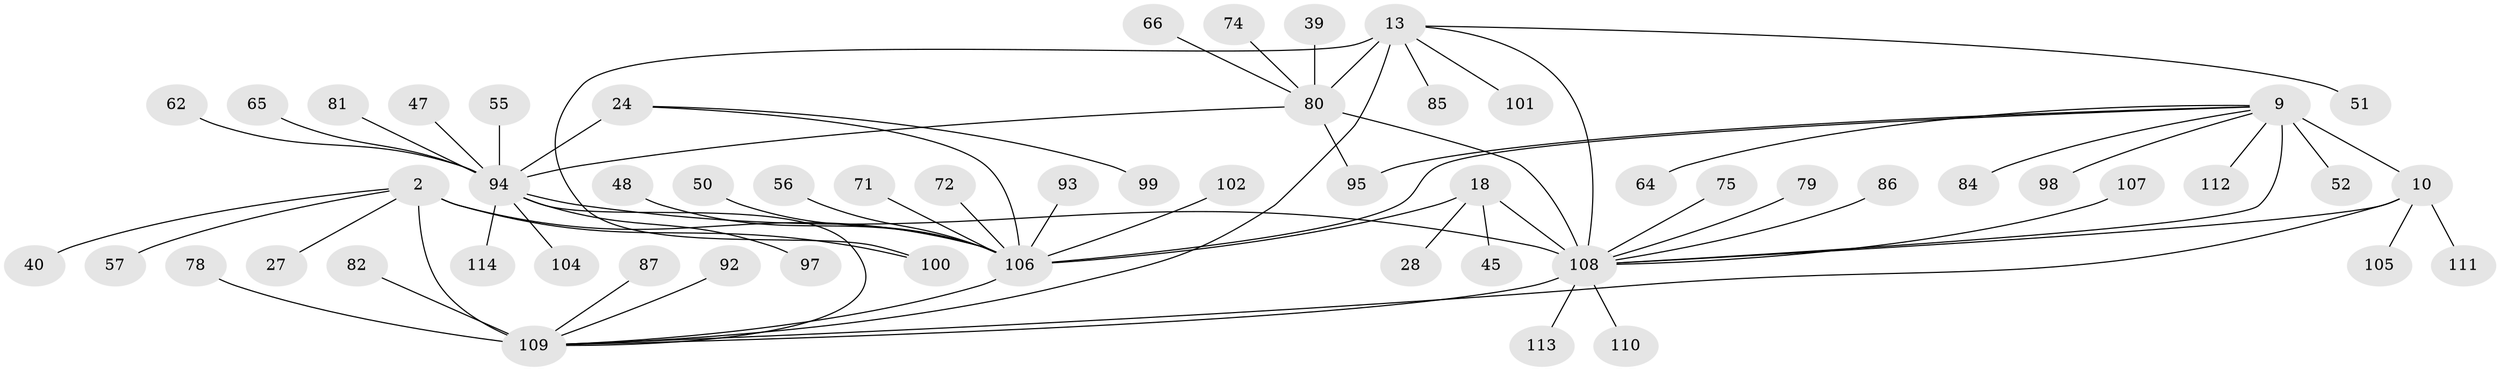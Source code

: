 // original degree distribution, {7: 0.03508771929824561, 6: 0.043859649122807015, 9: 0.017543859649122806, 13: 0.008771929824561403, 11: 0.017543859649122806, 8: 0.043859649122807015, 5: 0.03508771929824561, 14: 0.008771929824561403, 10: 0.017543859649122806, 1: 0.5701754385964912, 2: 0.14912280701754385, 3: 0.05263157894736842}
// Generated by graph-tools (version 1.1) at 2025/57/03/04/25 21:57:31]
// undirected, 57 vertices, 68 edges
graph export_dot {
graph [start="1"]
  node [color=gray90,style=filled];
  2 [super="+1"];
  9 [super="+7"];
  10 [super="+8"];
  13 [super="+12"];
  18 [super="+17"];
  24 [super="+22"];
  27;
  28;
  39;
  40;
  45;
  47;
  48;
  50;
  51;
  52;
  55;
  56;
  57;
  62;
  64;
  65;
  66;
  71 [super="+61"];
  72 [super="+30"];
  74;
  75;
  78;
  79;
  80 [super="+41+15"];
  81;
  82;
  84 [super="+38"];
  85;
  86;
  87;
  92;
  93;
  94 [super="+25+21+33"];
  95 [super="+32"];
  97;
  98;
  99 [super="+77"];
  100 [super="+89"];
  101;
  102;
  104;
  105 [super="+69+91"];
  106 [super="+42+60+26+31"];
  107;
  108 [super="+83+90+76+103"];
  109 [super="+88+73"];
  110;
  111;
  112;
  113;
  114;
  2 -- 27;
  2 -- 40;
  2 -- 57;
  2 -- 106 [weight=2];
  2 -- 100;
  2 -- 109 [weight=6];
  9 -- 10 [weight=4];
  9 -- 52;
  9 -- 98;
  9 -- 64;
  9 -- 112;
  9 -- 95;
  9 -- 84;
  9 -- 108 [weight=3];
  9 -- 106;
  10 -- 111;
  10 -- 105;
  10 -- 108 [weight=2];
  10 -- 109;
  13 -- 51;
  13 -- 85;
  13 -- 101;
  13 -- 80 [weight=5];
  13 -- 100;
  13 -- 108 [weight=2];
  13 -- 109;
  18 -- 28;
  18 -- 45;
  18 -- 108;
  18 -- 106 [weight=6];
  24 -- 99;
  24 -- 94 [weight=6];
  24 -- 106;
  39 -- 80;
  47 -- 94;
  48 -- 106;
  50 -- 106;
  55 -- 94;
  56 -- 106;
  62 -- 94;
  65 -- 94;
  66 -- 80;
  71 -- 106;
  72 -- 106;
  74 -- 80;
  75 -- 108;
  78 -- 109;
  79 -- 108;
  80 -- 94 [weight=2];
  80 -- 95;
  80 -- 108 [weight=4];
  81 -- 94;
  82 -- 109;
  86 -- 108;
  87 -- 109;
  92 -- 109;
  93 -- 106;
  94 -- 104;
  94 -- 108 [weight=2];
  94 -- 114;
  94 -- 97;
  94 -- 109;
  102 -- 106;
  106 -- 109 [weight=2];
  107 -- 108;
  108 -- 113;
  108 -- 110;
  108 -- 109;
}
